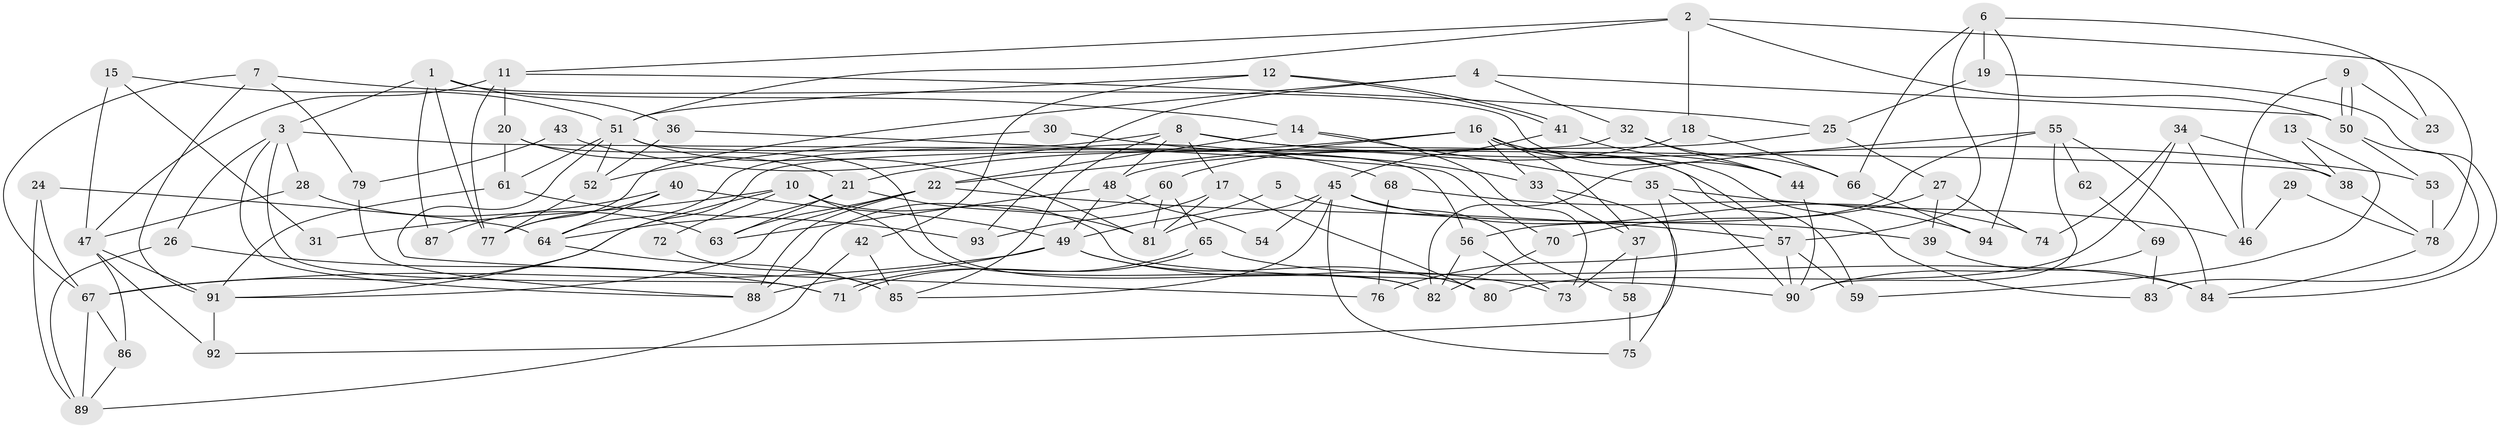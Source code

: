 // Generated by graph-tools (version 1.1) at 2025/50/03/09/25 04:50:36]
// undirected, 94 vertices, 188 edges
graph export_dot {
graph [start="1"]
  node [color=gray90,style=filled];
  1;
  2;
  3;
  4;
  5;
  6;
  7;
  8;
  9;
  10;
  11;
  12;
  13;
  14;
  15;
  16;
  17;
  18;
  19;
  20;
  21;
  22;
  23;
  24;
  25;
  26;
  27;
  28;
  29;
  30;
  31;
  32;
  33;
  34;
  35;
  36;
  37;
  38;
  39;
  40;
  41;
  42;
  43;
  44;
  45;
  46;
  47;
  48;
  49;
  50;
  51;
  52;
  53;
  54;
  55;
  56;
  57;
  58;
  59;
  60;
  61;
  62;
  63;
  64;
  65;
  66;
  67;
  68;
  69;
  70;
  71;
  72;
  73;
  74;
  75;
  76;
  77;
  78;
  79;
  80;
  81;
  82;
  83;
  84;
  85;
  86;
  87;
  88;
  89;
  90;
  91;
  92;
  93;
  94;
  1 -- 77;
  1 -- 44;
  1 -- 3;
  1 -- 36;
  1 -- 87;
  2 -- 11;
  2 -- 50;
  2 -- 18;
  2 -- 51;
  2 -- 78;
  3 -- 71;
  3 -- 26;
  3 -- 28;
  3 -- 38;
  3 -- 88;
  4 -- 77;
  4 -- 50;
  4 -- 32;
  4 -- 93;
  5 -- 49;
  5 -- 39;
  6 -- 57;
  6 -- 66;
  6 -- 19;
  6 -- 23;
  6 -- 94;
  7 -- 67;
  7 -- 91;
  7 -- 14;
  7 -- 79;
  8 -- 48;
  8 -- 64;
  8 -- 17;
  8 -- 53;
  8 -- 59;
  8 -- 85;
  9 -- 46;
  9 -- 50;
  9 -- 50;
  9 -- 23;
  10 -- 67;
  10 -- 90;
  10 -- 31;
  10 -- 72;
  10 -- 82;
  11 -- 47;
  11 -- 77;
  11 -- 20;
  11 -- 25;
  12 -- 51;
  12 -- 41;
  12 -- 41;
  12 -- 42;
  13 -- 38;
  13 -- 59;
  14 -- 22;
  14 -- 35;
  14 -- 73;
  15 -- 47;
  15 -- 51;
  15 -- 31;
  16 -- 37;
  16 -- 21;
  16 -- 22;
  16 -- 33;
  16 -- 57;
  16 -- 83;
  17 -- 93;
  17 -- 80;
  17 -- 81;
  18 -- 60;
  18 -- 66;
  19 -- 25;
  19 -- 84;
  20 -- 82;
  20 -- 21;
  20 -- 61;
  21 -- 81;
  21 -- 63;
  21 -- 64;
  22 -- 91;
  22 -- 57;
  22 -- 63;
  22 -- 88;
  24 -- 64;
  24 -- 89;
  24 -- 67;
  25 -- 48;
  25 -- 27;
  26 -- 89;
  26 -- 71;
  27 -- 74;
  27 -- 39;
  27 -- 70;
  28 -- 63;
  28 -- 47;
  29 -- 46;
  29 -- 78;
  30 -- 52;
  30 -- 33;
  32 -- 91;
  32 -- 44;
  32 -- 66;
  33 -- 75;
  33 -- 37;
  34 -- 80;
  34 -- 38;
  34 -- 46;
  34 -- 74;
  35 -- 90;
  35 -- 46;
  35 -- 92;
  36 -- 70;
  36 -- 52;
  37 -- 73;
  37 -- 58;
  38 -- 78;
  39 -- 84;
  40 -- 64;
  40 -- 49;
  40 -- 77;
  40 -- 87;
  41 -- 44;
  41 -- 45;
  42 -- 85;
  42 -- 89;
  43 -- 68;
  43 -- 79;
  44 -- 90;
  45 -- 81;
  45 -- 54;
  45 -- 58;
  45 -- 74;
  45 -- 75;
  45 -- 85;
  47 -- 91;
  47 -- 86;
  47 -- 92;
  48 -- 49;
  48 -- 63;
  48 -- 54;
  49 -- 67;
  49 -- 88;
  49 -- 73;
  49 -- 80;
  50 -- 53;
  50 -- 83;
  51 -- 56;
  51 -- 52;
  51 -- 61;
  51 -- 76;
  51 -- 81;
  52 -- 77;
  53 -- 78;
  55 -- 56;
  55 -- 84;
  55 -- 62;
  55 -- 82;
  55 -- 90;
  56 -- 73;
  56 -- 82;
  57 -- 59;
  57 -- 76;
  57 -- 90;
  58 -- 75;
  60 -- 88;
  60 -- 81;
  60 -- 65;
  61 -- 91;
  61 -- 93;
  62 -- 69;
  64 -- 85;
  65 -- 71;
  65 -- 71;
  65 -- 84;
  66 -- 94;
  67 -- 89;
  67 -- 86;
  68 -- 94;
  68 -- 76;
  69 -- 90;
  69 -- 83;
  70 -- 82;
  72 -- 85;
  78 -- 84;
  79 -- 88;
  86 -- 89;
  91 -- 92;
}
